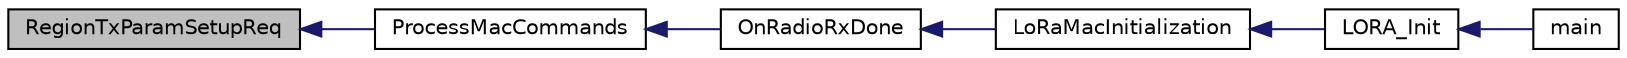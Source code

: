 digraph "RegionTxParamSetupReq"
{
  edge [fontname="Helvetica",fontsize="10",labelfontname="Helvetica",labelfontsize="10"];
  node [fontname="Helvetica",fontsize="10",shape=record];
  rankdir="LR";
  Node294 [label="RegionTxParamSetupReq",height=0.2,width=0.4,color="black", fillcolor="grey75", style="filled", fontcolor="black"];
  Node294 -> Node295 [dir="back",color="midnightblue",fontsize="10",style="solid",fontname="Helvetica"];
  Node295 [label="ProcessMacCommands",height=0.2,width=0.4,color="black", fillcolor="white", style="filled",URL="$_lo_ra_mac_8c.html#afa7e82de5358cd2d2605c888cb1860a3",tooltip="Decodes MAC commands in the fOpts field and in the payload "];
  Node295 -> Node296 [dir="back",color="midnightblue",fontsize="10",style="solid",fontname="Helvetica"];
  Node296 [label="OnRadioRxDone",height=0.2,width=0.4,color="black", fillcolor="white", style="filled",URL="$_lo_ra_mac_8c.html#a34d9307ff02304a070ade799731ae0ed",tooltip="Function to be executed on Radio Rx Done event "];
  Node296 -> Node297 [dir="back",color="midnightblue",fontsize="10",style="solid",fontname="Helvetica"];
  Node297 [label="LoRaMacInitialization",height=0.2,width=0.4,color="black", fillcolor="white", style="filled",URL="$group___l_o_r_a_m_a_c.html#ga7ca445cf825e45999810b3991273eba5",tooltip="LoRaMAC layer initialization "];
  Node297 -> Node298 [dir="back",color="midnightblue",fontsize="10",style="solid",fontname="Helvetica"];
  Node298 [label="LORA_Init",height=0.2,width=0.4,color="black", fillcolor="white", style="filled",URL="$lora_8h.html#a60e6c21550fcaf1cadb87454348046ad",tooltip="Lora Initialisation "];
  Node298 -> Node299 [dir="back",color="midnightblue",fontsize="10",style="solid",fontname="Helvetica"];
  Node299 [label="main",height=0.2,width=0.4,color="black", fillcolor="white", style="filled",URL="$main_8c.html#a840291bc02cba5474a4cb46a9b9566fe",tooltip="Main program "];
}
